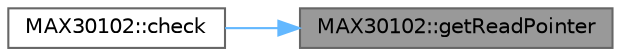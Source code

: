 digraph "MAX30102::getReadPointer"
{
 // LATEX_PDF_SIZE
  bgcolor="transparent";
  edge [fontname=Helvetica,fontsize=10,labelfontname=Helvetica,labelfontsize=10];
  node [fontname=Helvetica,fontsize=10,shape=box,height=0.2,width=0.4];
  rankdir="RL";
  Node1 [id="Node000001",label="MAX30102::getReadPointer",height=0.2,width=0.4,color="gray40", fillcolor="grey60", style="filled", fontcolor="black",tooltip="Set the FIFO Almost Full value."];
  Node1 -> Node2 [id="edge2_Node000001_Node000002",dir="back",color="steelblue1",style="solid",tooltip=" "];
  Node2 [id="Node000002",label="MAX30102::check",height=0.2,width=0.4,color="grey40", fillcolor="white", style="filled",URL="$classMAX30102.html#a023a175af4f01d54f24f632296f71775",tooltip="Check if there is new data available."];
}
